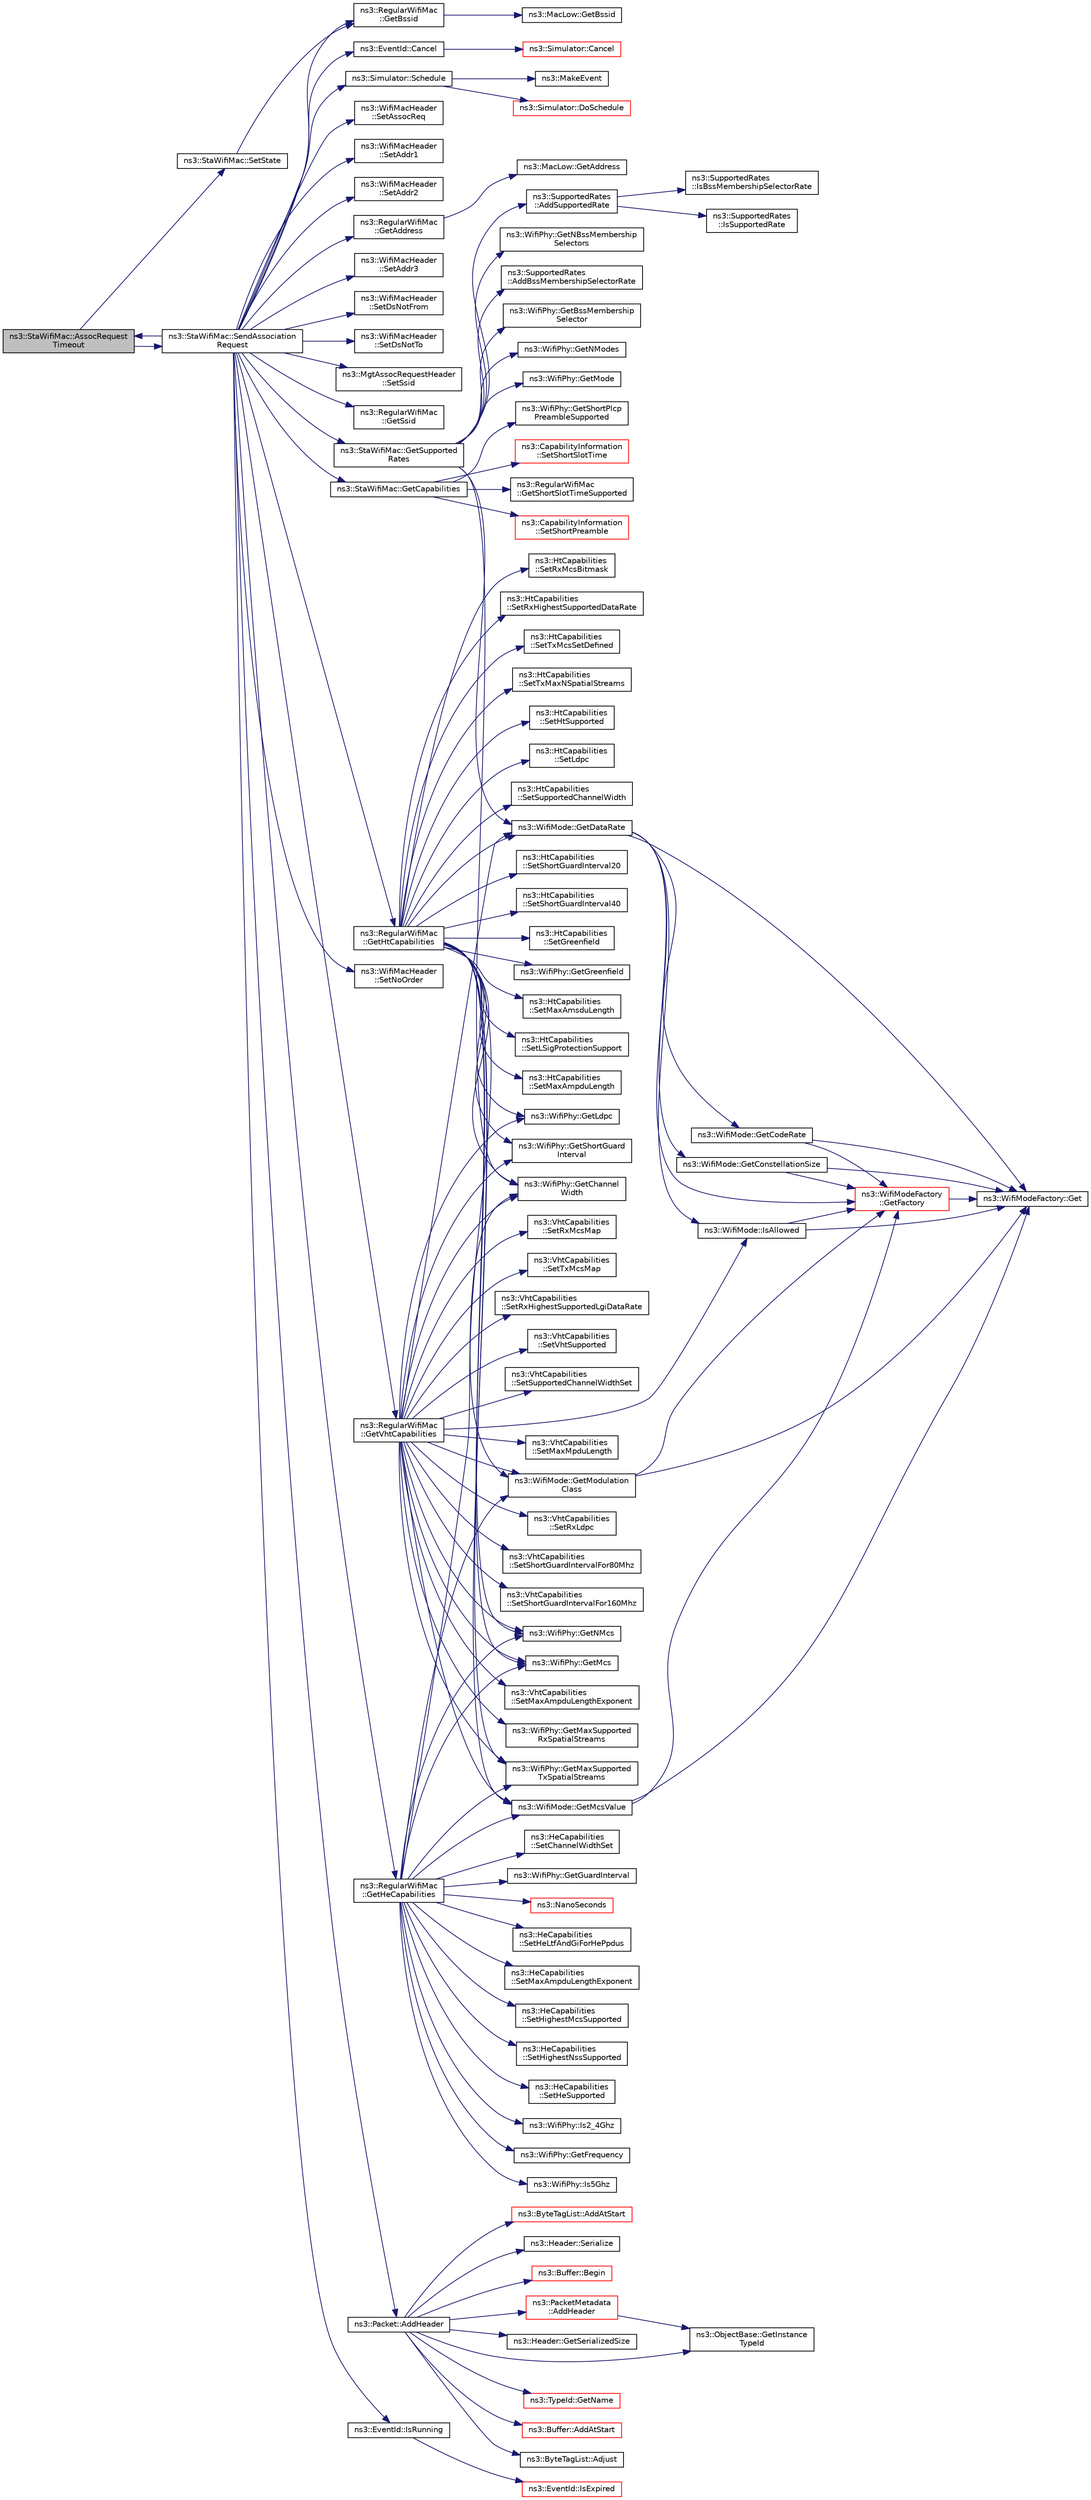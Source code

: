 digraph "ns3::StaWifiMac::AssocRequestTimeout"
{
  edge [fontname="Helvetica",fontsize="10",labelfontname="Helvetica",labelfontsize="10"];
  node [fontname="Helvetica",fontsize="10",shape=record];
  rankdir="LR";
  Node1 [label="ns3::StaWifiMac::AssocRequest\lTimeout",height=0.2,width=0.4,color="black", fillcolor="grey75", style="filled", fontcolor="black"];
  Node1 -> Node2 [color="midnightblue",fontsize="10",style="solid"];
  Node2 [label="ns3::StaWifiMac::SetState",height=0.2,width=0.4,color="black", fillcolor="white", style="filled",URL="$de/dbf/classns3_1_1StaWifiMac.html#a1253ad1bd7821a1aedab2a7c847993b9"];
  Node2 -> Node3 [color="midnightblue",fontsize="10",style="solid"];
  Node3 [label="ns3::RegularWifiMac\l::GetBssid",height=0.2,width=0.4,color="black", fillcolor="white", style="filled",URL="$df/db9/classns3_1_1RegularWifiMac.html#acd1705832e3f4a235c2ca6a84b5a577b"];
  Node3 -> Node4 [color="midnightblue",fontsize="10",style="solid"];
  Node4 [label="ns3::MacLow::GetBssid",height=0.2,width=0.4,color="black", fillcolor="white", style="filled",URL="$d3/da6/classns3_1_1MacLow.html#a4d11b37c976a0bac9d123fcc4b1fb9e6"];
  Node1 -> Node5 [color="midnightblue",fontsize="10",style="solid"];
  Node5 [label="ns3::StaWifiMac::SendAssociation\lRequest",height=0.2,width=0.4,color="black", fillcolor="white", style="filled",URL="$de/dbf/classns3_1_1StaWifiMac.html#a2cc593da25f98afa856f249d02cb38e0"];
  Node5 -> Node3 [color="midnightblue",fontsize="10",style="solid"];
  Node5 -> Node6 [color="midnightblue",fontsize="10",style="solid"];
  Node6 [label="ns3::WifiMacHeader\l::SetAssocReq",height=0.2,width=0.4,color="black", fillcolor="white", style="filled",URL="$d2/d9b/classns3_1_1WifiMacHeader.html#a7460fb125d87a6751e2e045805735c55"];
  Node5 -> Node7 [color="midnightblue",fontsize="10",style="solid"];
  Node7 [label="ns3::WifiMacHeader\l::SetAddr1",height=0.2,width=0.4,color="black", fillcolor="white", style="filled",URL="$d2/d9b/classns3_1_1WifiMacHeader.html#a6478a02b80d5c01657714c5c7a0ae1cb"];
  Node5 -> Node8 [color="midnightblue",fontsize="10",style="solid"];
  Node8 [label="ns3::WifiMacHeader\l::SetAddr2",height=0.2,width=0.4,color="black", fillcolor="white", style="filled",URL="$d2/d9b/classns3_1_1WifiMacHeader.html#ab6a0efdc43d39b5da5d17eae9665271d"];
  Node5 -> Node9 [color="midnightblue",fontsize="10",style="solid"];
  Node9 [label="ns3::RegularWifiMac\l::GetAddress",height=0.2,width=0.4,color="black", fillcolor="white", style="filled",URL="$df/db9/classns3_1_1RegularWifiMac.html#aea719a7d05fbc664c50479fc900777b7"];
  Node9 -> Node10 [color="midnightblue",fontsize="10",style="solid"];
  Node10 [label="ns3::MacLow::GetAddress",height=0.2,width=0.4,color="black", fillcolor="white", style="filled",URL="$d3/da6/classns3_1_1MacLow.html#a109922d4f2bb1ee0b2a66aa3bcc48e2f"];
  Node5 -> Node11 [color="midnightblue",fontsize="10",style="solid"];
  Node11 [label="ns3::WifiMacHeader\l::SetAddr3",height=0.2,width=0.4,color="black", fillcolor="white", style="filled",URL="$d2/d9b/classns3_1_1WifiMacHeader.html#ace2fd1624db247bd42cbe9182996bb0e"];
  Node5 -> Node12 [color="midnightblue",fontsize="10",style="solid"];
  Node12 [label="ns3::WifiMacHeader\l::SetDsNotFrom",height=0.2,width=0.4,color="black", fillcolor="white", style="filled",URL="$d2/d9b/classns3_1_1WifiMacHeader.html#a02edeb349da4aacc6b376fcf76ff99cc"];
  Node5 -> Node13 [color="midnightblue",fontsize="10",style="solid"];
  Node13 [label="ns3::WifiMacHeader\l::SetDsNotTo",height=0.2,width=0.4,color="black", fillcolor="white", style="filled",URL="$d2/d9b/classns3_1_1WifiMacHeader.html#a977cd5a09062bfc3660a23acdebd75ec"];
  Node5 -> Node14 [color="midnightblue",fontsize="10",style="solid"];
  Node14 [label="ns3::MgtAssocRequestHeader\l::SetSsid",height=0.2,width=0.4,color="black", fillcolor="white", style="filled",URL="$d6/dec/classns3_1_1MgtAssocRequestHeader.html#a80438a5c46683abb3ba58264b83bcb84"];
  Node5 -> Node15 [color="midnightblue",fontsize="10",style="solid"];
  Node15 [label="ns3::RegularWifiMac\l::GetSsid",height=0.2,width=0.4,color="black", fillcolor="white", style="filled",URL="$df/db9/classns3_1_1RegularWifiMac.html#a3cd4316ccd72111fa94f7091d4deb521"];
  Node5 -> Node16 [color="midnightblue",fontsize="10",style="solid"];
  Node16 [label="ns3::StaWifiMac::GetSupported\lRates",height=0.2,width=0.4,color="black", fillcolor="white", style="filled",URL="$de/dbf/classns3_1_1StaWifiMac.html#abe67dfa143223ed5237c4083bb474883"];
  Node16 -> Node17 [color="midnightblue",fontsize="10",style="solid"];
  Node17 [label="ns3::WifiPhy::GetNBssMembership\lSelectors",height=0.2,width=0.4,color="black", fillcolor="white", style="filled",URL="$d6/d5a/classns3_1_1WifiPhy.html#a0d5b168ddf02c7df51f83004454232c2"];
  Node16 -> Node18 [color="midnightblue",fontsize="10",style="solid"];
  Node18 [label="ns3::SupportedRates\l::AddBssMembershipSelectorRate",height=0.2,width=0.4,color="black", fillcolor="white", style="filled",URL="$de/de8/classns3_1_1SupportedRates.html#a4954ea83ef36e75a2809f4b95984c919"];
  Node16 -> Node19 [color="midnightblue",fontsize="10",style="solid"];
  Node19 [label="ns3::WifiPhy::GetBssMembership\lSelector",height=0.2,width=0.4,color="black", fillcolor="white", style="filled",URL="$d6/d5a/classns3_1_1WifiPhy.html#a3b6817c0140f083292ef70333d1c78c3"];
  Node16 -> Node20 [color="midnightblue",fontsize="10",style="solid"];
  Node20 [label="ns3::WifiPhy::GetNModes",height=0.2,width=0.4,color="black", fillcolor="white", style="filled",URL="$d6/d5a/classns3_1_1WifiPhy.html#a2467e56b69d64bb2d648302f39397317"];
  Node16 -> Node21 [color="midnightblue",fontsize="10",style="solid"];
  Node21 [label="ns3::WifiPhy::GetMode",height=0.2,width=0.4,color="black", fillcolor="white", style="filled",URL="$d6/d5a/classns3_1_1WifiPhy.html#ac35983a13a769a7fbaac43340b8cdaf2"];
  Node16 -> Node22 [color="midnightblue",fontsize="10",style="solid"];
  Node22 [label="ns3::WifiMode::GetDataRate",height=0.2,width=0.4,color="black", fillcolor="white", style="filled",URL="$d5/d56/classns3_1_1WifiMode.html#adcfbe150f69da720db23387f733b8a52"];
  Node22 -> Node23 [color="midnightblue",fontsize="10",style="solid"];
  Node23 [label="ns3::WifiModeFactory\l::GetFactory",height=0.2,width=0.4,color="red", fillcolor="white", style="filled",URL="$d2/dcd/classns3_1_1WifiModeFactory.html#a9c6f695d733355dee8d74bd1709868fc"];
  Node23 -> Node24 [color="midnightblue",fontsize="10",style="solid"];
  Node24 [label="ns3::WifiModeFactory::Get",height=0.2,width=0.4,color="black", fillcolor="white", style="filled",URL="$d2/dcd/classns3_1_1WifiModeFactory.html#a3086868810ff4347e31c63027726f544"];
  Node22 -> Node24 [color="midnightblue",fontsize="10",style="solid"];
  Node22 -> Node25 [color="midnightblue",fontsize="10",style="solid"];
  Node25 [label="ns3::WifiMode::GetConstellationSize",height=0.2,width=0.4,color="black", fillcolor="white", style="filled",URL="$d5/d56/classns3_1_1WifiMode.html#a28bbc436203fd3332da6cc61909af8f1"];
  Node25 -> Node23 [color="midnightblue",fontsize="10",style="solid"];
  Node25 -> Node24 [color="midnightblue",fontsize="10",style="solid"];
  Node22 -> Node26 [color="midnightblue",fontsize="10",style="solid"];
  Node26 [label="ns3::WifiMode::GetCodeRate",height=0.2,width=0.4,color="black", fillcolor="white", style="filled",URL="$d5/d56/classns3_1_1WifiMode.html#a41fcb1abd2aa488145f2f43ca9ba8e1d"];
  Node26 -> Node23 [color="midnightblue",fontsize="10",style="solid"];
  Node26 -> Node24 [color="midnightblue",fontsize="10",style="solid"];
  Node22 -> Node27 [color="midnightblue",fontsize="10",style="solid"];
  Node27 [label="ns3::WifiMode::IsAllowed",height=0.2,width=0.4,color="black", fillcolor="white", style="filled",URL="$d5/d56/classns3_1_1WifiMode.html#a996eeb87ea67b483f0c1915780012e86"];
  Node27 -> Node23 [color="midnightblue",fontsize="10",style="solid"];
  Node27 -> Node24 [color="midnightblue",fontsize="10",style="solid"];
  Node16 -> Node28 [color="midnightblue",fontsize="10",style="solid"];
  Node28 [label="ns3::WifiPhy::GetChannel\lWidth",height=0.2,width=0.4,color="black", fillcolor="white", style="filled",URL="$d6/d5a/classns3_1_1WifiPhy.html#a4a5d5009b3b3308f2baeed42a2007189"];
  Node16 -> Node29 [color="midnightblue",fontsize="10",style="solid"];
  Node29 [label="ns3::SupportedRates\l::AddSupportedRate",height=0.2,width=0.4,color="black", fillcolor="white", style="filled",URL="$de/de8/classns3_1_1SupportedRates.html#a2507a6b7a8ce4dd538f34029d3b17602"];
  Node29 -> Node30 [color="midnightblue",fontsize="10",style="solid"];
  Node30 [label="ns3::SupportedRates\l::IsBssMembershipSelectorRate",height=0.2,width=0.4,color="black", fillcolor="white", style="filled",URL="$de/de8/classns3_1_1SupportedRates.html#a60fabea64f3e9789f33743525c0bac6d"];
  Node29 -> Node31 [color="midnightblue",fontsize="10",style="solid"];
  Node31 [label="ns3::SupportedRates\l::IsSupportedRate",height=0.2,width=0.4,color="black", fillcolor="white", style="filled",URL="$de/de8/classns3_1_1SupportedRates.html#a149fb7d252989f98c901af5c966f9695"];
  Node5 -> Node32 [color="midnightblue",fontsize="10",style="solid"];
  Node32 [label="ns3::StaWifiMac::GetCapabilities",height=0.2,width=0.4,color="black", fillcolor="white", style="filled",URL="$de/dbf/classns3_1_1StaWifiMac.html#a221366443a56ade6ce0b112a37bd4f6d"];
  Node32 -> Node33 [color="midnightblue",fontsize="10",style="solid"];
  Node33 [label="ns3::CapabilityInformation\l::SetShortPreamble",height=0.2,width=0.4,color="red", fillcolor="white", style="filled",URL="$de/d4d/classns3_1_1CapabilityInformation.html#acd5df84b6cb8f81e2b6d0d689e987a18"];
  Node32 -> Node34 [color="midnightblue",fontsize="10",style="solid"];
  Node34 [label="ns3::WifiPhy::GetShortPlcp\lPreambleSupported",height=0.2,width=0.4,color="black", fillcolor="white", style="filled",URL="$d6/d5a/classns3_1_1WifiPhy.html#ad2705695b8839425c7f728d527f66dcc"];
  Node32 -> Node35 [color="midnightblue",fontsize="10",style="solid"];
  Node35 [label="ns3::CapabilityInformation\l::SetShortSlotTime",height=0.2,width=0.4,color="red", fillcolor="white", style="filled",URL="$de/d4d/classns3_1_1CapabilityInformation.html#a914df2876c09377877259ccc9d422626"];
  Node32 -> Node36 [color="midnightblue",fontsize="10",style="solid"];
  Node36 [label="ns3::RegularWifiMac\l::GetShortSlotTimeSupported",height=0.2,width=0.4,color="black", fillcolor="white", style="filled",URL="$df/db9/classns3_1_1RegularWifiMac.html#a05ec5d1fa4fffd5067a811d3bc1ddd72"];
  Node5 -> Node37 [color="midnightblue",fontsize="10",style="solid"];
  Node37 [label="ns3::RegularWifiMac\l::GetHtCapabilities",height=0.2,width=0.4,color="black", fillcolor="white", style="filled",URL="$df/db9/classns3_1_1RegularWifiMac.html#ae2b0a52735a938a0f1ca233397ae2185"];
  Node37 -> Node38 [color="midnightblue",fontsize="10",style="solid"];
  Node38 [label="ns3::HtCapabilities\l::SetHtSupported",height=0.2,width=0.4,color="black", fillcolor="white", style="filled",URL="$d8/de7/classns3_1_1HtCapabilities.html#a2ad1fa9522ca436581c33aa8a907463c"];
  Node37 -> Node39 [color="midnightblue",fontsize="10",style="solid"];
  Node39 [label="ns3::HtCapabilities\l::SetLdpc",height=0.2,width=0.4,color="black", fillcolor="white", style="filled",URL="$d8/de7/classns3_1_1HtCapabilities.html#a045058b2e13cc526ff123fcda1ad8aef"];
  Node37 -> Node40 [color="midnightblue",fontsize="10",style="solid"];
  Node40 [label="ns3::WifiPhy::GetLdpc",height=0.2,width=0.4,color="black", fillcolor="white", style="filled",URL="$d6/d5a/classns3_1_1WifiPhy.html#a36c9adcf0b1f2229891c079016bfcb1b"];
  Node37 -> Node41 [color="midnightblue",fontsize="10",style="solid"];
  Node41 [label="ns3::HtCapabilities\l::SetSupportedChannelWidth",height=0.2,width=0.4,color="black", fillcolor="white", style="filled",URL="$d8/de7/classns3_1_1HtCapabilities.html#a06f115e8a9cd41b476bf031476c57c09"];
  Node37 -> Node28 [color="midnightblue",fontsize="10",style="solid"];
  Node37 -> Node42 [color="midnightblue",fontsize="10",style="solid"];
  Node42 [label="ns3::HtCapabilities\l::SetShortGuardInterval20",height=0.2,width=0.4,color="black", fillcolor="white", style="filled",URL="$d8/de7/classns3_1_1HtCapabilities.html#a1bc6ff98e7876dadf5af240c32ddca7f"];
  Node37 -> Node43 [color="midnightblue",fontsize="10",style="solid"];
  Node43 [label="ns3::WifiPhy::GetShortGuard\lInterval",height=0.2,width=0.4,color="black", fillcolor="white", style="filled",URL="$d6/d5a/classns3_1_1WifiPhy.html#ae907e448ace9df4d647c8f97bbec23fc"];
  Node37 -> Node44 [color="midnightblue",fontsize="10",style="solid"];
  Node44 [label="ns3::HtCapabilities\l::SetShortGuardInterval40",height=0.2,width=0.4,color="black", fillcolor="white", style="filled",URL="$d8/de7/classns3_1_1HtCapabilities.html#ac44aaaf937496cbd0ddffe3b500d4c12"];
  Node37 -> Node45 [color="midnightblue",fontsize="10",style="solid"];
  Node45 [label="ns3::HtCapabilities\l::SetGreenfield",height=0.2,width=0.4,color="black", fillcolor="white", style="filled",URL="$d8/de7/classns3_1_1HtCapabilities.html#adf0794c6d9e20322d283c3949b00f051"];
  Node37 -> Node46 [color="midnightblue",fontsize="10",style="solid"];
  Node46 [label="ns3::WifiPhy::GetGreenfield",height=0.2,width=0.4,color="black", fillcolor="white", style="filled",URL="$d6/d5a/classns3_1_1WifiPhy.html#ad7d61a882a8bd1ece3bcb76eeb600d28"];
  Node37 -> Node47 [color="midnightblue",fontsize="10",style="solid"];
  Node47 [label="ns3::HtCapabilities\l::SetMaxAmsduLength",height=0.2,width=0.4,color="black", fillcolor="white", style="filled",URL="$d8/de7/classns3_1_1HtCapabilities.html#afbb3840dcb2e76e3462fd2dac25b7681"];
  Node37 -> Node48 [color="midnightblue",fontsize="10",style="solid"];
  Node48 [label="ns3::HtCapabilities\l::SetLSigProtectionSupport",height=0.2,width=0.4,color="black", fillcolor="white", style="filled",URL="$d8/de7/classns3_1_1HtCapabilities.html#ab4460b4436d5081434fccdaecddc0040"];
  Node37 -> Node49 [color="midnightblue",fontsize="10",style="solid"];
  Node49 [label="ns3::HtCapabilities\l::SetMaxAmpduLength",height=0.2,width=0.4,color="black", fillcolor="white", style="filled",URL="$d8/de7/classns3_1_1HtCapabilities.html#a82fcb22af30c65867ebe133b84a2d8f0"];
  Node37 -> Node50 [color="midnightblue",fontsize="10",style="solid"];
  Node50 [label="ns3::WifiPhy::GetNMcs",height=0.2,width=0.4,color="black", fillcolor="white", style="filled",URL="$d6/d5a/classns3_1_1WifiPhy.html#aede1b3de380510e387aaafcfda7a0db0"];
  Node37 -> Node51 [color="midnightblue",fontsize="10",style="solid"];
  Node51 [label="ns3::WifiPhy::GetMcs",height=0.2,width=0.4,color="black", fillcolor="white", style="filled",URL="$d6/d5a/classns3_1_1WifiPhy.html#a6a8740a6fbb7ff618c80e0a0867467fd"];
  Node37 -> Node52 [color="midnightblue",fontsize="10",style="solid"];
  Node52 [label="ns3::WifiMode::GetModulation\lClass",height=0.2,width=0.4,color="black", fillcolor="white", style="filled",URL="$d5/d56/classns3_1_1WifiMode.html#a7941cd2a0bc8d2ba68ba6a12c7e2c42a"];
  Node52 -> Node23 [color="midnightblue",fontsize="10",style="solid"];
  Node52 -> Node24 [color="midnightblue",fontsize="10",style="solid"];
  Node37 -> Node53 [color="midnightblue",fontsize="10",style="solid"];
  Node53 [label="ns3::HtCapabilities\l::SetRxMcsBitmask",height=0.2,width=0.4,color="black", fillcolor="white", style="filled",URL="$d8/de7/classns3_1_1HtCapabilities.html#aa6eca50b3ba924a5eeacd735d588193b"];
  Node37 -> Node54 [color="midnightblue",fontsize="10",style="solid"];
  Node54 [label="ns3::WifiMode::GetMcsValue",height=0.2,width=0.4,color="black", fillcolor="white", style="filled",URL="$d5/d56/classns3_1_1WifiMode.html#acd40f9e0edfc1e2c4462bd016a08f160"];
  Node54 -> Node23 [color="midnightblue",fontsize="10",style="solid"];
  Node54 -> Node24 [color="midnightblue",fontsize="10",style="solid"];
  Node37 -> Node22 [color="midnightblue",fontsize="10",style="solid"];
  Node37 -> Node55 [color="midnightblue",fontsize="10",style="solid"];
  Node55 [label="ns3::HtCapabilities\l::SetRxHighestSupportedDataRate",height=0.2,width=0.4,color="black", fillcolor="white", style="filled",URL="$d8/de7/classns3_1_1HtCapabilities.html#a389e977f66c2ae7cf25885b2eaf58187"];
  Node37 -> Node56 [color="midnightblue",fontsize="10",style="solid"];
  Node56 [label="ns3::HtCapabilities\l::SetTxMcsSetDefined",height=0.2,width=0.4,color="black", fillcolor="white", style="filled",URL="$d8/de7/classns3_1_1HtCapabilities.html#a2da0c1e107ed24b1a429979932ad4a9f"];
  Node37 -> Node57 [color="midnightblue",fontsize="10",style="solid"];
  Node57 [label="ns3::HtCapabilities\l::SetTxMaxNSpatialStreams",height=0.2,width=0.4,color="black", fillcolor="white", style="filled",URL="$d8/de7/classns3_1_1HtCapabilities.html#ae60bef548af90911737267ca1f029da8"];
  Node37 -> Node58 [color="midnightblue",fontsize="10",style="solid"];
  Node58 [label="ns3::WifiPhy::GetMaxSupported\lTxSpatialStreams",height=0.2,width=0.4,color="black", fillcolor="white", style="filled",URL="$d6/d5a/classns3_1_1WifiPhy.html#ab5e6bb95a75d0e6e7e666efd3c014fe4"];
  Node5 -> Node59 [color="midnightblue",fontsize="10",style="solid"];
  Node59 [label="ns3::WifiMacHeader\l::SetNoOrder",height=0.2,width=0.4,color="black", fillcolor="white", style="filled",URL="$d2/d9b/classns3_1_1WifiMacHeader.html#aaea421fc6dbb1c2d1a8553fc6826ba21"];
  Node5 -> Node60 [color="midnightblue",fontsize="10",style="solid"];
  Node60 [label="ns3::RegularWifiMac\l::GetVhtCapabilities",height=0.2,width=0.4,color="black", fillcolor="white", style="filled",URL="$df/db9/classns3_1_1RegularWifiMac.html#ade487870f5663694d30a2dd6a7e614e8"];
  Node60 -> Node61 [color="midnightblue",fontsize="10",style="solid"];
  Node61 [label="ns3::VhtCapabilities\l::SetVhtSupported",height=0.2,width=0.4,color="black", fillcolor="white", style="filled",URL="$de/de4/classns3_1_1VhtCapabilities.html#a01ed2addd76b9af5c7f29ec85c4ccf63"];
  Node60 -> Node28 [color="midnightblue",fontsize="10",style="solid"];
  Node60 -> Node62 [color="midnightblue",fontsize="10",style="solid"];
  Node62 [label="ns3::VhtCapabilities\l::SetSupportedChannelWidthSet",height=0.2,width=0.4,color="black", fillcolor="white", style="filled",URL="$de/de4/classns3_1_1VhtCapabilities.html#af4d56346754cf93933657aff3e573649"];
  Node60 -> Node63 [color="midnightblue",fontsize="10",style="solid"];
  Node63 [label="ns3::VhtCapabilities\l::SetMaxMpduLength",height=0.2,width=0.4,color="black", fillcolor="white", style="filled",URL="$de/de4/classns3_1_1VhtCapabilities.html#a857a051f560a8e27d77a4565a4b95949"];
  Node60 -> Node64 [color="midnightblue",fontsize="10",style="solid"];
  Node64 [label="ns3::VhtCapabilities\l::SetRxLdpc",height=0.2,width=0.4,color="black", fillcolor="white", style="filled",URL="$de/de4/classns3_1_1VhtCapabilities.html#a09888e0b861e85fb5f5a366f860db50b"];
  Node60 -> Node40 [color="midnightblue",fontsize="10",style="solid"];
  Node60 -> Node65 [color="midnightblue",fontsize="10",style="solid"];
  Node65 [label="ns3::VhtCapabilities\l::SetShortGuardIntervalFor80Mhz",height=0.2,width=0.4,color="black", fillcolor="white", style="filled",URL="$de/de4/classns3_1_1VhtCapabilities.html#a7d76403b894a6374af41740730b93837"];
  Node60 -> Node43 [color="midnightblue",fontsize="10",style="solid"];
  Node60 -> Node66 [color="midnightblue",fontsize="10",style="solid"];
  Node66 [label="ns3::VhtCapabilities\l::SetShortGuardIntervalFor160Mhz",height=0.2,width=0.4,color="black", fillcolor="white", style="filled",URL="$de/de4/classns3_1_1VhtCapabilities.html#ab91b61a7023c4718ecc9b3c7a5088629"];
  Node60 -> Node67 [color="midnightblue",fontsize="10",style="solid"];
  Node67 [label="ns3::VhtCapabilities\l::SetMaxAmpduLengthExponent",height=0.2,width=0.4,color="black", fillcolor="white", style="filled",URL="$de/de4/classns3_1_1VhtCapabilities.html#ab5978942eb3024e504ddab54f705987e"];
  Node60 -> Node50 [color="midnightblue",fontsize="10",style="solid"];
  Node60 -> Node51 [color="midnightblue",fontsize="10",style="solid"];
  Node60 -> Node52 [color="midnightblue",fontsize="10",style="solid"];
  Node60 -> Node54 [color="midnightblue",fontsize="10",style="solid"];
  Node60 -> Node68 [color="midnightblue",fontsize="10",style="solid"];
  Node68 [label="ns3::WifiPhy::GetMaxSupported\lRxSpatialStreams",height=0.2,width=0.4,color="black", fillcolor="white", style="filled",URL="$d6/d5a/classns3_1_1WifiPhy.html#a493d72ea8ba91bb2fda9185c39c419c8"];
  Node60 -> Node69 [color="midnightblue",fontsize="10",style="solid"];
  Node69 [label="ns3::VhtCapabilities\l::SetRxMcsMap",height=0.2,width=0.4,color="black", fillcolor="white", style="filled",URL="$de/de4/classns3_1_1VhtCapabilities.html#a42c9a53a068168326cc76d75d8a96d37"];
  Node60 -> Node58 [color="midnightblue",fontsize="10",style="solid"];
  Node60 -> Node70 [color="midnightblue",fontsize="10",style="solid"];
  Node70 [label="ns3::VhtCapabilities\l::SetTxMcsMap",height=0.2,width=0.4,color="black", fillcolor="white", style="filled",URL="$de/de4/classns3_1_1VhtCapabilities.html#a54ea74eb05fb2cf97a75ac6a488d4b57"];
  Node60 -> Node27 [color="midnightblue",fontsize="10",style="solid"];
  Node60 -> Node22 [color="midnightblue",fontsize="10",style="solid"];
  Node60 -> Node71 [color="midnightblue",fontsize="10",style="solid"];
  Node71 [label="ns3::VhtCapabilities\l::SetRxHighestSupportedLgiDataRate",height=0.2,width=0.4,color="black", fillcolor="white", style="filled",URL="$de/de4/classns3_1_1VhtCapabilities.html#a76d505e19a02e262781f4b2a137ee316"];
  Node5 -> Node72 [color="midnightblue",fontsize="10",style="solid"];
  Node72 [label="ns3::RegularWifiMac\l::GetHeCapabilities",height=0.2,width=0.4,color="black", fillcolor="white", style="filled",URL="$df/db9/classns3_1_1RegularWifiMac.html#aea22761a20fdff9f6c1a9acc49d63700"];
  Node72 -> Node73 [color="midnightblue",fontsize="10",style="solid"];
  Node73 [label="ns3::HeCapabilities\l::SetHeSupported",height=0.2,width=0.4,color="black", fillcolor="white", style="filled",URL="$d4/d41/classns3_1_1HeCapabilities.html#a27bea40f066d180bb70a5998583359c3"];
  Node72 -> Node28 [color="midnightblue",fontsize="10",style="solid"];
  Node72 -> Node74 [color="midnightblue",fontsize="10",style="solid"];
  Node74 [label="ns3::WifiPhy::Is2_4Ghz",height=0.2,width=0.4,color="black", fillcolor="white", style="filled",URL="$d6/d5a/classns3_1_1WifiPhy.html#aaa5c580b1df6a1a17c45d4499cdde989"];
  Node72 -> Node75 [color="midnightblue",fontsize="10",style="solid"];
  Node75 [label="ns3::WifiPhy::GetFrequency",height=0.2,width=0.4,color="black", fillcolor="white", style="filled",URL="$d6/d5a/classns3_1_1WifiPhy.html#ad2508d94faf22d690d6b8b4367934fd1"];
  Node72 -> Node76 [color="midnightblue",fontsize="10",style="solid"];
  Node76 [label="ns3::WifiPhy::Is5Ghz",height=0.2,width=0.4,color="black", fillcolor="white", style="filled",URL="$d6/d5a/classns3_1_1WifiPhy.html#af20c8a5c10004de2e0e4fb0cb472c763"];
  Node72 -> Node77 [color="midnightblue",fontsize="10",style="solid"];
  Node77 [label="ns3::HeCapabilities\l::SetChannelWidthSet",height=0.2,width=0.4,color="black", fillcolor="white", style="filled",URL="$d4/d41/classns3_1_1HeCapabilities.html#ac9aad47e945ee626012531949c76b7dc"];
  Node72 -> Node78 [color="midnightblue",fontsize="10",style="solid"];
  Node78 [label="ns3::WifiPhy::GetGuardInterval",height=0.2,width=0.4,color="black", fillcolor="white", style="filled",URL="$d6/d5a/classns3_1_1WifiPhy.html#adb22fbf368dfbf0864f08319d8fcb86e"];
  Node72 -> Node79 [color="midnightblue",fontsize="10",style="solid"];
  Node79 [label="ns3::NanoSeconds",height=0.2,width=0.4,color="red", fillcolor="white", style="filled",URL="$d1/dec/group__timecivil.html#ga281d64bcb4dad96267d83c7688ec433f"];
  Node72 -> Node80 [color="midnightblue",fontsize="10",style="solid"];
  Node80 [label="ns3::HeCapabilities\l::SetHeLtfAndGiForHePpdus",height=0.2,width=0.4,color="black", fillcolor="white", style="filled",URL="$d4/d41/classns3_1_1HeCapabilities.html#acd7bb720989d9048a8a375464fc51845"];
  Node72 -> Node81 [color="midnightblue",fontsize="10",style="solid"];
  Node81 [label="ns3::HeCapabilities\l::SetMaxAmpduLengthExponent",height=0.2,width=0.4,color="black", fillcolor="white", style="filled",URL="$d4/d41/classns3_1_1HeCapabilities.html#aa4d4d881a5ef87e440f67ec71d2c9136"];
  Node72 -> Node50 [color="midnightblue",fontsize="10",style="solid"];
  Node72 -> Node51 [color="midnightblue",fontsize="10",style="solid"];
  Node72 -> Node52 [color="midnightblue",fontsize="10",style="solid"];
  Node72 -> Node54 [color="midnightblue",fontsize="10",style="solid"];
  Node72 -> Node82 [color="midnightblue",fontsize="10",style="solid"];
  Node82 [label="ns3::HeCapabilities\l::SetHighestMcsSupported",height=0.2,width=0.4,color="black", fillcolor="white", style="filled",URL="$d4/d41/classns3_1_1HeCapabilities.html#ae295efd88be1be35c6b324c02a7ebc2c"];
  Node72 -> Node83 [color="midnightblue",fontsize="10",style="solid"];
  Node83 [label="ns3::HeCapabilities\l::SetHighestNssSupported",height=0.2,width=0.4,color="black", fillcolor="white", style="filled",URL="$d4/d41/classns3_1_1HeCapabilities.html#a7757bb2517113e7b8489af53ae1e7d72"];
  Node72 -> Node58 [color="midnightblue",fontsize="10",style="solid"];
  Node5 -> Node84 [color="midnightblue",fontsize="10",style="solid"];
  Node84 [label="ns3::Packet::AddHeader",height=0.2,width=0.4,color="black", fillcolor="white", style="filled",URL="$dd/d7a/classns3_1_1Packet.html#a465108c595a0bc592095cbcab1832ed8",tooltip="Add header to this packet. "];
  Node84 -> Node85 [color="midnightblue",fontsize="10",style="solid"];
  Node85 [label="ns3::Header::GetSerializedSize",height=0.2,width=0.4,color="black", fillcolor="white", style="filled",URL="$d6/dae/classns3_1_1Header.html#a6ef0497eabc1b1fb0ad42738eb73f934"];
  Node84 -> Node86 [color="midnightblue",fontsize="10",style="solid"];
  Node86 [label="ns3::ObjectBase::GetInstance\lTypeId",height=0.2,width=0.4,color="black", fillcolor="white", style="filled",URL="$d2/dac/classns3_1_1ObjectBase.html#abe5b43a6f5b99a92a4c3122db31f06fb"];
  Node84 -> Node87 [color="midnightblue",fontsize="10",style="solid"];
  Node87 [label="ns3::TypeId::GetName",height=0.2,width=0.4,color="red", fillcolor="white", style="filled",URL="$d6/d11/classns3_1_1TypeId.html#aa3c41c79ae428b3cb396a9c6bb3ef314"];
  Node84 -> Node88 [color="midnightblue",fontsize="10",style="solid"];
  Node88 [label="ns3::Buffer::AddAtStart",height=0.2,width=0.4,color="red", fillcolor="white", style="filled",URL="$da/d85/classns3_1_1Buffer.html#a8abd8164c3671d3dadc98fc66fade7b1"];
  Node84 -> Node89 [color="midnightblue",fontsize="10",style="solid"];
  Node89 [label="ns3::ByteTagList::Adjust",height=0.2,width=0.4,color="black", fillcolor="white", style="filled",URL="$dd/d64/classns3_1_1ByteTagList.html#a1fec06d7e6daaf8039cf2a148e4090f2"];
  Node84 -> Node90 [color="midnightblue",fontsize="10",style="solid"];
  Node90 [label="ns3::ByteTagList::AddAtStart",height=0.2,width=0.4,color="red", fillcolor="white", style="filled",URL="$dd/d64/classns3_1_1ByteTagList.html#acb4563fbe4299c55af41ba7a166b71d5"];
  Node84 -> Node91 [color="midnightblue",fontsize="10",style="solid"];
  Node91 [label="ns3::Header::Serialize",height=0.2,width=0.4,color="black", fillcolor="white", style="filled",URL="$d6/dae/classns3_1_1Header.html#afb61f1aac69ff8349a6bfe521fab5404"];
  Node84 -> Node92 [color="midnightblue",fontsize="10",style="solid"];
  Node92 [label="ns3::Buffer::Begin",height=0.2,width=0.4,color="red", fillcolor="white", style="filled",URL="$da/d85/classns3_1_1Buffer.html#a893d4bf50df13e730b6cd0fda91b967f"];
  Node84 -> Node93 [color="midnightblue",fontsize="10",style="solid"];
  Node93 [label="ns3::PacketMetadata\l::AddHeader",height=0.2,width=0.4,color="red", fillcolor="white", style="filled",URL="$d1/db1/classns3_1_1PacketMetadata.html#abdce736c4c5f647242f0808c0d2f9249",tooltip="Add an header. "];
  Node93 -> Node86 [color="midnightblue",fontsize="10",style="solid"];
  Node5 -> Node94 [color="midnightblue",fontsize="10",style="solid"];
  Node94 [label="ns3::EventId::IsRunning",height=0.2,width=0.4,color="black", fillcolor="white", style="filled",URL="$d1/df8/classns3_1_1EventId.html#aabf8476d1a080c199ea0c6aa9ccea372"];
  Node94 -> Node95 [color="midnightblue",fontsize="10",style="solid"];
  Node95 [label="ns3::EventId::IsExpired",height=0.2,width=0.4,color="red", fillcolor="white", style="filled",URL="$d1/df8/classns3_1_1EventId.html#a5c30c92e7c1c34b4e8505cc07ed71b02"];
  Node5 -> Node96 [color="midnightblue",fontsize="10",style="solid"];
  Node96 [label="ns3::EventId::Cancel",height=0.2,width=0.4,color="black", fillcolor="white", style="filled",URL="$d1/df8/classns3_1_1EventId.html#a993ae94e48e014e1afd47edb16db7a11"];
  Node96 -> Node97 [color="midnightblue",fontsize="10",style="solid"];
  Node97 [label="ns3::Simulator::Cancel",height=0.2,width=0.4,color="red", fillcolor="white", style="filled",URL="$d7/deb/classns3_1_1Simulator.html#a1b903a62d6117ef28f7ba3c6500689bf"];
  Node5 -> Node98 [color="midnightblue",fontsize="10",style="solid"];
  Node98 [label="ns3::Simulator::Schedule",height=0.2,width=0.4,color="black", fillcolor="white", style="filled",URL="$d7/deb/classns3_1_1Simulator.html#a671882c894a08af4a5e91181bf1eec13"];
  Node98 -> Node99 [color="midnightblue",fontsize="10",style="solid"];
  Node99 [label="ns3::Simulator::DoSchedule",height=0.2,width=0.4,color="red", fillcolor="white", style="filled",URL="$d7/deb/classns3_1_1Simulator.html#a47af23973938819bdc89cb2807e09ed5"];
  Node98 -> Node100 [color="midnightblue",fontsize="10",style="solid"];
  Node100 [label="ns3::MakeEvent",height=0.2,width=0.4,color="black", fillcolor="white", style="filled",URL="$d0/dac/group__makeeventfnptr.html#ga289a28a2497c18a9bd299e5e2014094b"];
  Node5 -> Node1 [color="midnightblue",fontsize="10",style="solid"];
}

